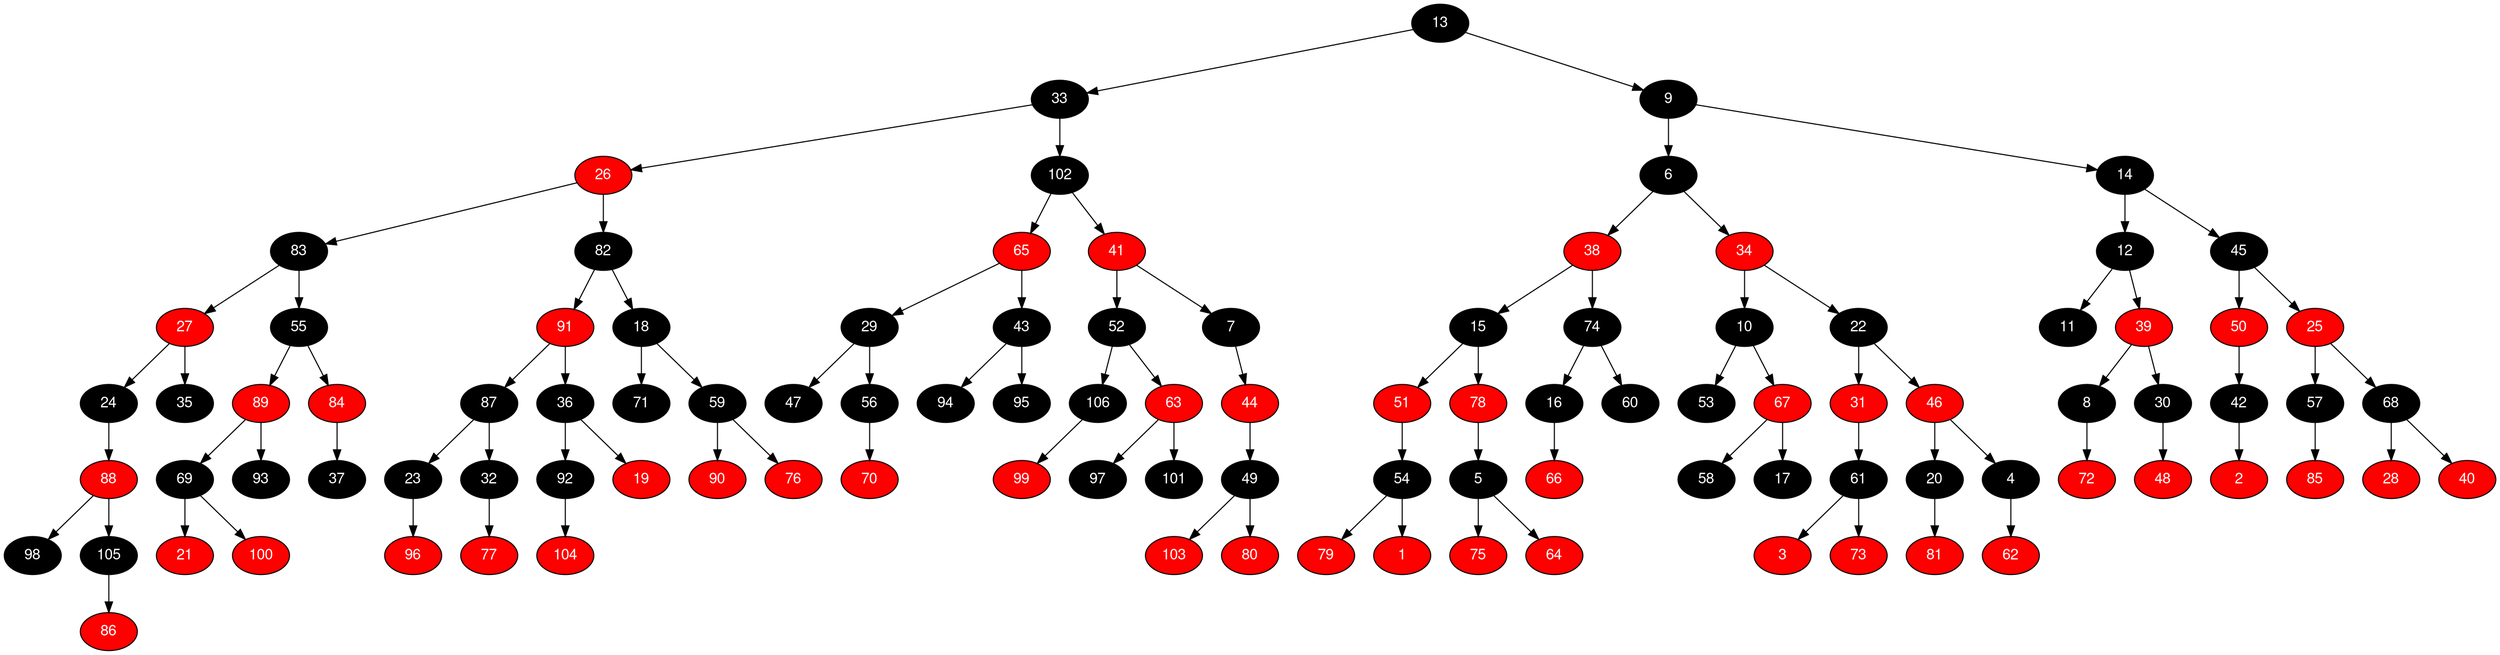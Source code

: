 digraph RB_Teste {
	node [fontname="Helvetica,Arial,sans-serif" style="filled"]
	edge [fontname="Helvetica,Arial,sans-serif" color="black"]

	{
		node [fillcolor=" black" fontcolor=" white"] 13 
		node [fillcolor=" black" fontcolor=" white"] 33 
		node [fillcolor=" red" fontcolor=" white"] 26 
		node [fillcolor=" black" fontcolor=" white"] 83 
		node [fillcolor=" red" fontcolor=" white"] 27 
		node [fillcolor=" black" fontcolor=" white"] 24 
		node [fillcolor=" red" fontcolor=" white"] 88 
		node [fillcolor=" black" fontcolor=" white"] 98 
		node [fillcolor=" black" fontcolor=" white"] 105 
		node [fillcolor=" red" fontcolor=" white"] 86 
		node [fillcolor=" black" fontcolor=" white"] 35 
		node [fillcolor=" black" fontcolor=" white"] 55 
		node [fillcolor=" red" fontcolor=" white"] 89 
		node [fillcolor=" black" fontcolor=" white"] 69 
		node [fillcolor=" red" fontcolor=" white"] 21 
		node [fillcolor=" red" fontcolor=" white"] 100 
		node [fillcolor=" black" fontcolor=" white"] 93 
		node [fillcolor=" red" fontcolor=" white"] 84 
		node [fillcolor=" black" fontcolor=" white"] 37 
		node [fillcolor=" black" fontcolor=" white"] 82 
		node [fillcolor=" red" fontcolor=" white"] 91 
		node [fillcolor=" black" fontcolor=" white"] 87 
		node [fillcolor=" black" fontcolor=" white"] 23 
		node [fillcolor=" red" fontcolor=" white"] 96 
		node [fillcolor=" black" fontcolor=" white"] 32 
		node [fillcolor=" red" fontcolor=" white"] 77 
		node [fillcolor=" black" fontcolor=" white"] 36 
		node [fillcolor=" black" fontcolor=" white"] 92 
		node [fillcolor=" red" fontcolor=" white"] 104 
		node [fillcolor=" red" fontcolor=" white"] 19 
		node [fillcolor=" black" fontcolor=" white"] 18 
		node [fillcolor=" black" fontcolor=" white"] 71 
		node [fillcolor=" black" fontcolor=" white"] 59 
		node [fillcolor=" red" fontcolor=" white"] 90 
		node [fillcolor=" red" fontcolor=" white"] 76 
		node [fillcolor=" black" fontcolor=" white"] 102 
		node [fillcolor=" red" fontcolor=" white"] 65 
		node [fillcolor=" black" fontcolor=" white"] 29 
		node [fillcolor=" black" fontcolor=" white"] 47 
		node [fillcolor=" black" fontcolor=" white"] 56 
		node [fillcolor=" red" fontcolor=" white"] 70 
		node [fillcolor=" black" fontcolor=" white"] 43 
		node [fillcolor=" black" fontcolor=" white"] 94 
		node [fillcolor=" black" fontcolor=" white"] 95 
		node [fillcolor=" red" fontcolor=" white"] 41 
		node [fillcolor=" black" fontcolor=" white"] 52 
		node [fillcolor=" black" fontcolor=" white"] 106 
		node [fillcolor=" red" fontcolor=" white"] 99 
		node [fillcolor=" red" fontcolor=" white"] 63 
		node [fillcolor=" black" fontcolor=" white"] 97 
		node [fillcolor=" black" fontcolor=" white"] 101 
		node [fillcolor=" black" fontcolor=" white"] 7 
		node [fillcolor=" red" fontcolor=" white"] 44 
		node [fillcolor=" black" fontcolor=" white"] 49 
		node [fillcolor=" red" fontcolor=" white"] 103 
		node [fillcolor=" red" fontcolor=" white"] 80 
		node [fillcolor=" black" fontcolor=" white"] 9 
		node [fillcolor=" black" fontcolor=" white"] 6 
		node [fillcolor=" red" fontcolor=" white"] 38 
		node [fillcolor=" black" fontcolor=" white"] 15 
		node [fillcolor=" red" fontcolor=" white"] 51 
		node [fillcolor=" black" fontcolor=" white"] 54 
		node [fillcolor=" red" fontcolor=" white"] 79 
		node [fillcolor=" red" fontcolor=" white"] 1 
		node [fillcolor=" red" fontcolor=" white"] 78 
		node [fillcolor=" black" fontcolor=" white"] 5 
		node [fillcolor=" red" fontcolor=" white"] 75 
		node [fillcolor=" red" fontcolor=" white"] 64 
		node [fillcolor=" black" fontcolor=" white"] 74 
		node [fillcolor=" black" fontcolor=" white"] 16 
		node [fillcolor=" red" fontcolor=" white"] 66 
		node [fillcolor=" black" fontcolor=" white"] 60 
		node [fillcolor=" red" fontcolor=" white"] 34 
		node [fillcolor=" black" fontcolor=" white"] 10 
		node [fillcolor=" black" fontcolor=" white"] 53 
		node [fillcolor=" red" fontcolor=" white"] 67 
		node [fillcolor=" black" fontcolor=" white"] 58 
		node [fillcolor=" black" fontcolor=" white"] 17 
		node [fillcolor=" black" fontcolor=" white"] 22 
		node [fillcolor=" red" fontcolor=" white"] 31 
		node [fillcolor=" black" fontcolor=" white"] 61 
		node [fillcolor=" red" fontcolor=" white"] 3 
		node [fillcolor=" red" fontcolor=" white"] 73 
		node [fillcolor=" red" fontcolor=" white"] 46 
		node [fillcolor=" black" fontcolor=" white"] 20 
		node [fillcolor=" red" fontcolor=" white"] 81 
		node [fillcolor=" black" fontcolor=" white"] 4 
		node [fillcolor=" red" fontcolor=" white"] 62 
		node [fillcolor=" black" fontcolor=" white"] 14 
		node [fillcolor=" black" fontcolor=" white"] 12 
		node [fillcolor=" black" fontcolor=" white"] 11 
		node [fillcolor=" red" fontcolor=" white"] 39 
		node [fillcolor=" black" fontcolor=" white"] 8 
		node [fillcolor=" red" fontcolor=" white"] 72 
		node [fillcolor=" black" fontcolor=" white"] 30 
		node [fillcolor=" red" fontcolor=" white"] 48 
		node [fillcolor=" black" fontcolor=" white"] 45 
		node [fillcolor=" red" fontcolor=" white"] 50 
		node [fillcolor=" black" fontcolor=" white"] 42 
		node [fillcolor=" red" fontcolor=" white"] 2 
		node [fillcolor=" red" fontcolor=" white"] 25 
		node [fillcolor=" black" fontcolor=" white"] 57 
		node [fillcolor=" red" fontcolor=" white"] 85 
		node [fillcolor=" black" fontcolor=" white"] 68 
		node [fillcolor=" red" fontcolor=" white"] 28 
		node [fillcolor=" red" fontcolor=" white"] 40 
	}

	13 -> 33 
	13 -> 9 
	33 -> 26 
	33 -> 102 
	26 -> 83 
	26 -> 82 
	83 -> 27 
	83 -> 55 
	27 -> 24 
	27 -> 35 
	24 -> 88 
	88 -> 98 
	88 -> 105 
	105 -> 86 
	55 -> 89 
	55 -> 84 
	89 -> 69 
	89 -> 93 
	69 -> 21 
	69 -> 100 
	84 -> 37 
	82 -> 91 
	82 -> 18 
	91 -> 87 
	91 -> 36 
	87 -> 23 
	87 -> 32 
	23 -> 96 
	32 -> 77 
	36 -> 92 
	36 -> 19 
	92 -> 104 
	18 -> 71 
	18 -> 59 
	59 -> 90 
	59 -> 76 
	102 -> 65 
	102 -> 41 
	65 -> 29 
	65 -> 43 
	29 -> 47 
	29 -> 56 
	56 -> 70 
	43 -> 94 
	43 -> 95 
	41 -> 52 
	41 -> 7 
	52 -> 106 
	52 -> 63 
	106 -> 99 
	63 -> 97 
	63 -> 101 
	7 -> 44 
	44 -> 49 
	49 -> 103 
	49 -> 80 
	9 -> 6 
	9 -> 14 
	6 -> 38 
	6 -> 34 
	38 -> 15 
	38 -> 74 
	15 -> 51 
	15 -> 78 
	51 -> 54 
	54 -> 79 
	54 -> 1 
	78 -> 5 
	5 -> 75 
	5 -> 64 
	74 -> 16 
	74 -> 60 
	16 -> 66 
	34 -> 10 
	34 -> 22 
	10 -> 53 
	10 -> 67 
	67 -> 58 
	67 -> 17 
	22 -> 31 
	22 -> 46 
	31 -> 61 
	61 -> 3 
	61 -> 73 
	46 -> 20 
	46 -> 4 
	20 -> 81 
	4 -> 62 
	14 -> 12 
	14 -> 45 
	12 -> 11 
	12 -> 39 
	39 -> 8 
	39 -> 30 
	8 -> 72 
	30 -> 48 
	45 -> 50 
	45 -> 25 
	50 -> 42 
	42 -> 2 
	25 -> 57 
	25 -> 68 
	57 -> 85 
	68 -> 28 
	68 -> 40 
}
